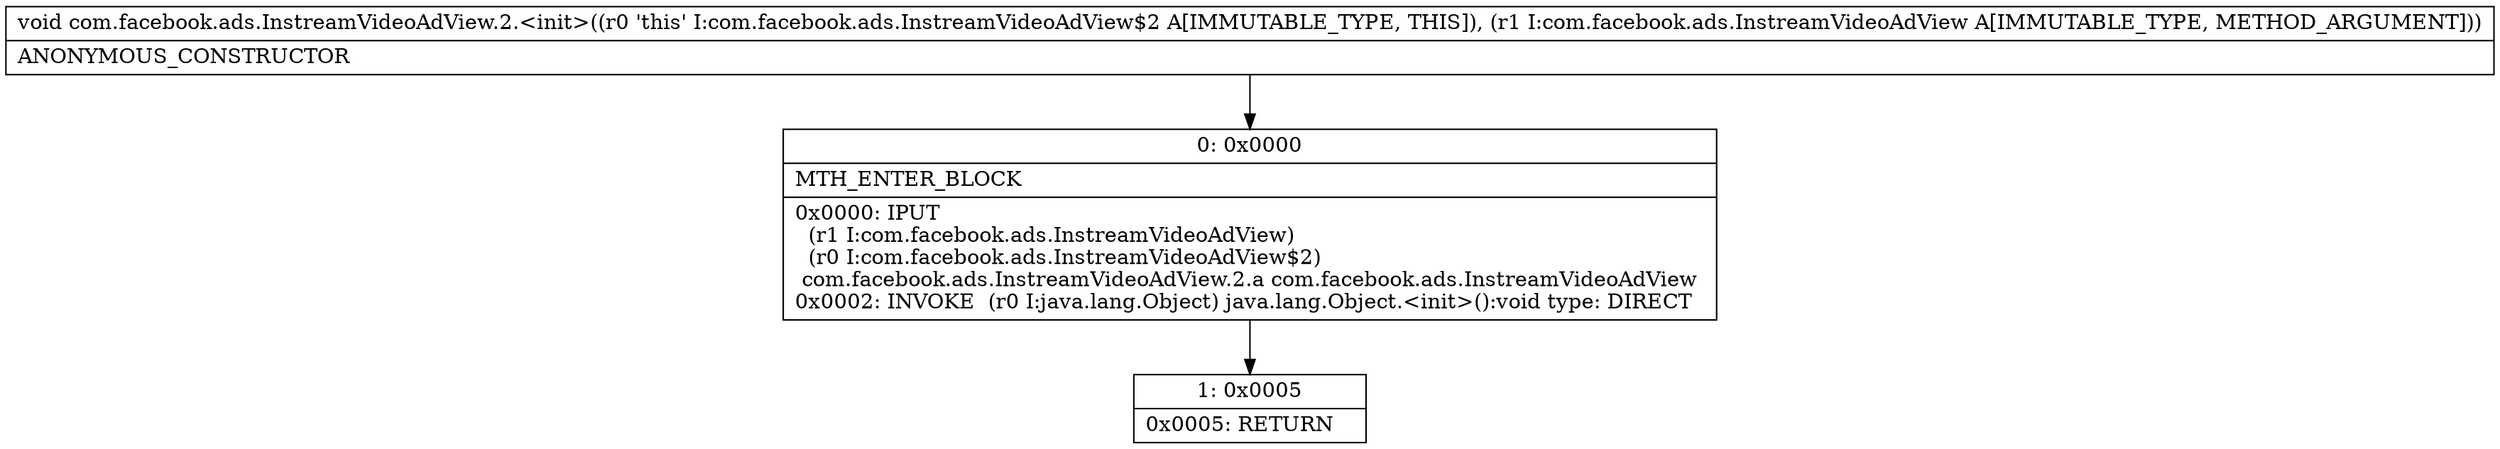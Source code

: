 digraph "CFG forcom.facebook.ads.InstreamVideoAdView.2.\<init\>(Lcom\/facebook\/ads\/InstreamVideoAdView;)V" {
Node_0 [shape=record,label="{0\:\ 0x0000|MTH_ENTER_BLOCK\l|0x0000: IPUT  \l  (r1 I:com.facebook.ads.InstreamVideoAdView)\l  (r0 I:com.facebook.ads.InstreamVideoAdView$2)\l com.facebook.ads.InstreamVideoAdView.2.a com.facebook.ads.InstreamVideoAdView \l0x0002: INVOKE  (r0 I:java.lang.Object) java.lang.Object.\<init\>():void type: DIRECT \l}"];
Node_1 [shape=record,label="{1\:\ 0x0005|0x0005: RETURN   \l}"];
MethodNode[shape=record,label="{void com.facebook.ads.InstreamVideoAdView.2.\<init\>((r0 'this' I:com.facebook.ads.InstreamVideoAdView$2 A[IMMUTABLE_TYPE, THIS]), (r1 I:com.facebook.ads.InstreamVideoAdView A[IMMUTABLE_TYPE, METHOD_ARGUMENT]))  | ANONYMOUS_CONSTRUCTOR\l}"];
MethodNode -> Node_0;
Node_0 -> Node_1;
}

